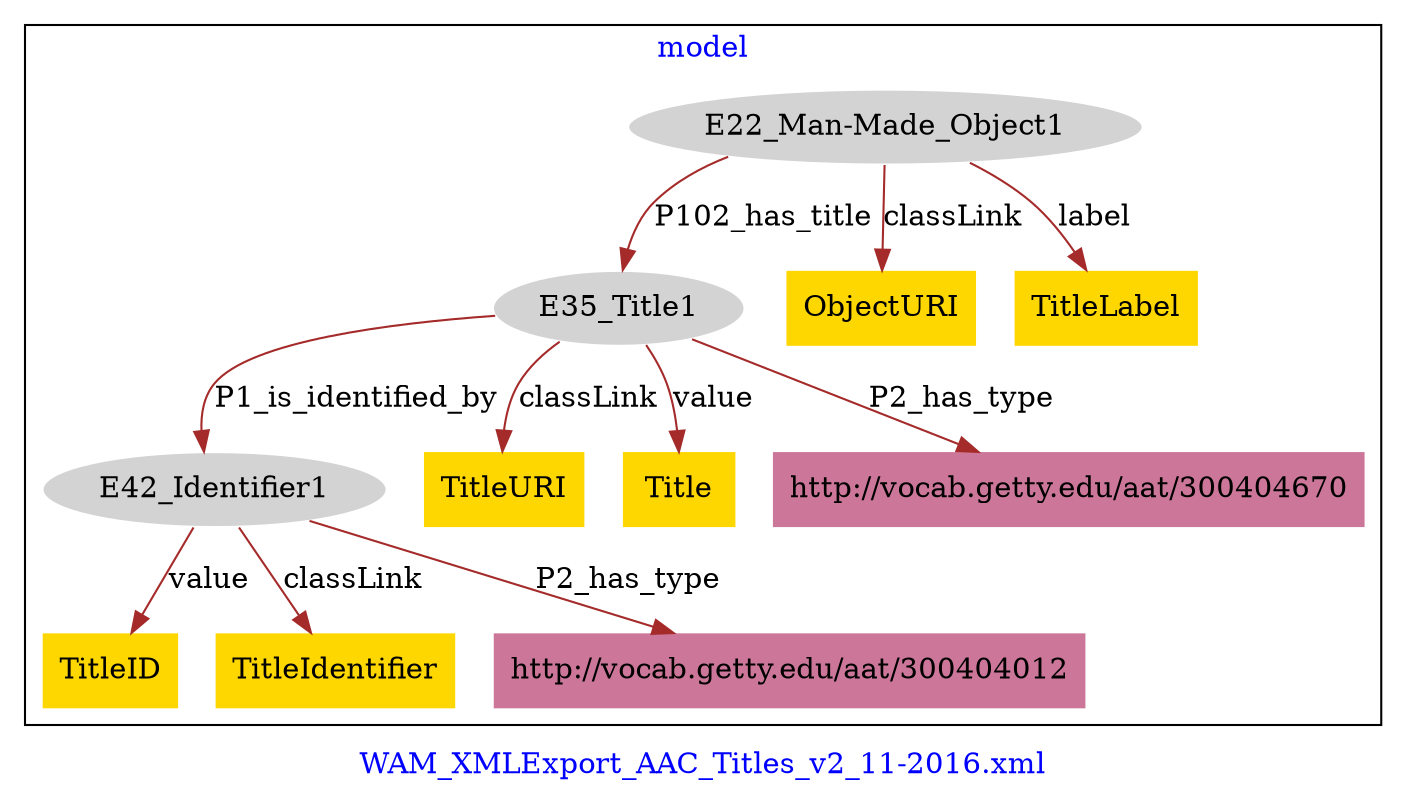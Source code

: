 digraph n0 {
fontcolor="blue"
remincross="true"
label="WAM_XMLExport_AAC_Titles_v2_11-2016.xml"
subgraph cluster {
label="model"
n2[style="filled",color="white",fillcolor="lightgray",label="E22_Man-Made_Object1"];
n3[style="filled",color="white",fillcolor="lightgray",label="E35_Title1"];
n4[style="filled",color="white",fillcolor="lightgray",label="E42_Identifier1"];
n5[shape="plaintext",style="filled",fillcolor="gold",label="TitleID"];
n6[shape="plaintext",style="filled",fillcolor="gold",label="TitleURI"];
n7[shape="plaintext",style="filled",fillcolor="gold",label="Title"];
n8[shape="plaintext",style="filled",fillcolor="gold",label="ObjectURI"];
n9[shape="plaintext",style="filled",fillcolor="gold",label="TitleLabel"];
n10[shape="plaintext",style="filled",fillcolor="gold",label="TitleIdentifier"];
n11[shape="plaintext",style="filled",fillcolor="#CC7799",label="http://vocab.getty.edu/aat/300404012"];
n12[shape="plaintext",style="filled",fillcolor="#CC7799",label="http://vocab.getty.edu/aat/300404670"];
}
n2 -> n3[color="brown",fontcolor="black",label="P102_has_title"]
n3 -> n4[color="brown",fontcolor="black",label="P1_is_identified_by"]
n4 -> n5[color="brown",fontcolor="black",label="value"]
n3 -> n6[color="brown",fontcolor="black",label="classLink"]
n3 -> n7[color="brown",fontcolor="black",label="value"]
n2 -> n8[color="brown",fontcolor="black",label="classLink"]
n2 -> n9[color="brown",fontcolor="black",label="label"]
n4 -> n10[color="brown",fontcolor="black",label="classLink"]
n4 -> n11[color="brown",fontcolor="black",label="P2_has_type"]
n3 -> n12[color="brown",fontcolor="black",label="P2_has_type"]
}
